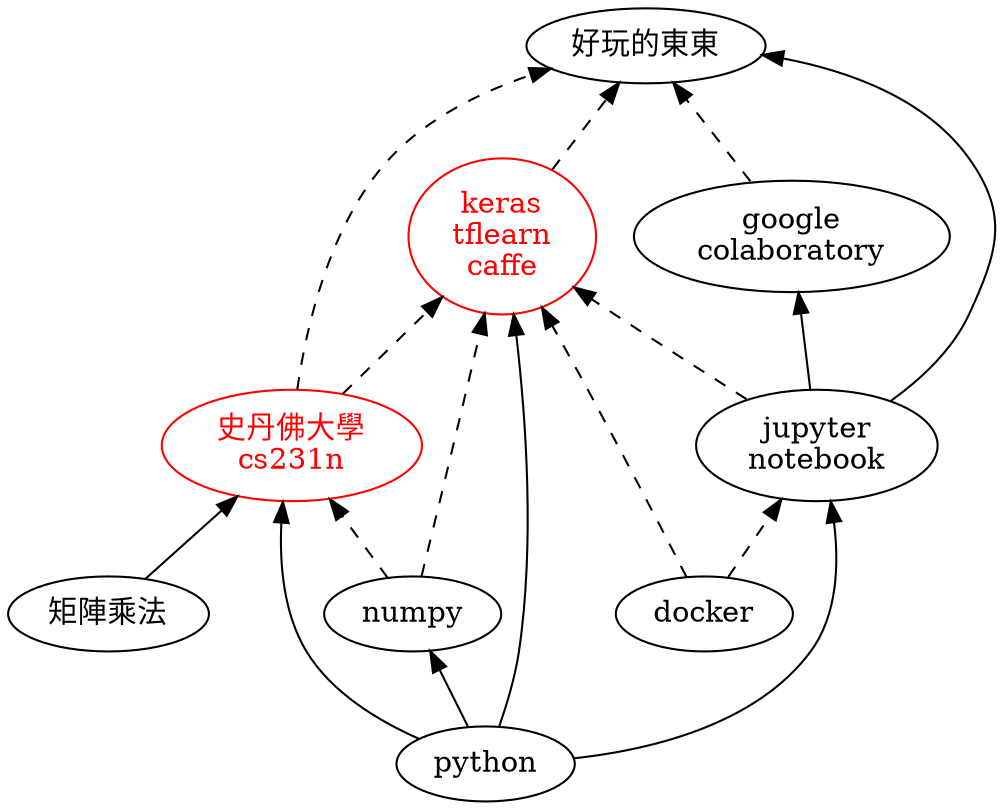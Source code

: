 digraph "不求甚解工程師的 「機器學習」 學習捷徑地圖" {

    rankdir = BT;
    overlap = scale;

    python [ label="python"; ];
    docker [ label="docker"; ];
    jupyter [ label="jupyter\nnotebook"; ];
    colab [ label="google\ncolaboratory"; ];
    mat_mul [ label="矩陣乘法"; ];
    cs231n [ label="史丹佛大學\ncs231n"; color="red"; fontcolor="red"; ];
    hilevel [ label="keras\ntflearn\ncaffe"; color="red"; fontcolor="red"; ];
    numpy [ label="numpy"; ];
    fun [ label="好玩的東東"; ];

    python -> { numpy jupyter hilevel };
    numpy -> { cs231n hilevel } [ style="dashed" ];
    { mat_mul python } -> cs231n;
    { cs231n hilevel } -> fun [ style="dashed" ];
    jupyter -> { colab fun };
    colab -> fun [ style="dashed" ];

    docker -> { hilevel jupyter} [ style="dashed" ];
    { cs231n jupyter } -> hilevel [ style="dashed" ];
}

